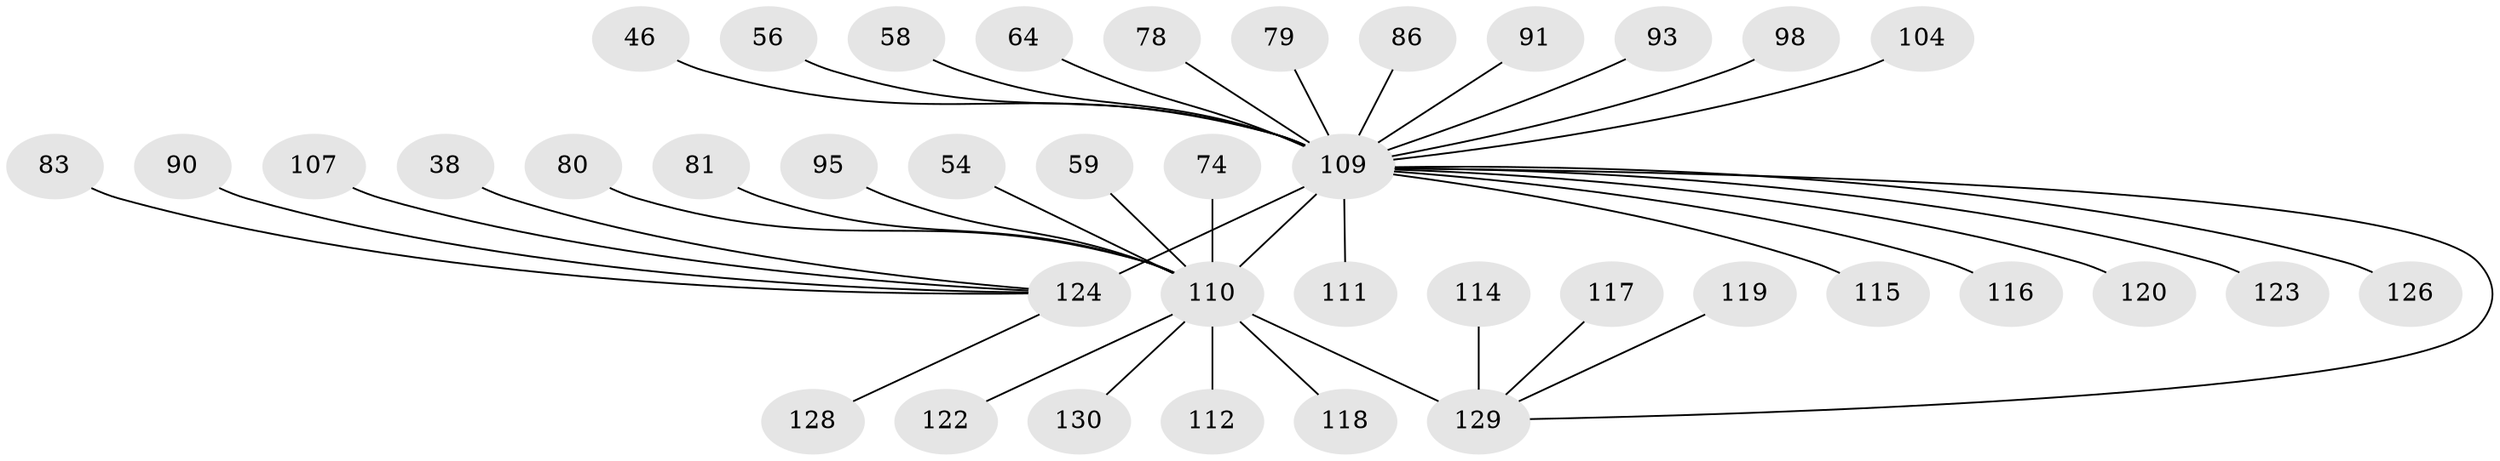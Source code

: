 // original degree distribution, {4: 0.046153846153846156, 8: 0.023076923076923078, 10: 0.007692307692307693, 17: 0.007692307692307693, 9: 0.007692307692307693, 2: 0.2, 6: 0.03076923076923077, 5: 0.046153846153846156, 1: 0.5461538461538461, 13: 0.007692307692307693, 3: 0.07692307692307693}
// Generated by graph-tools (version 1.1) at 2025/50/03/04/25 21:50:30]
// undirected, 39 vertices, 39 edges
graph export_dot {
graph [start="1"]
  node [color=gray90,style=filled];
  38;
  46;
  54;
  56;
  58;
  59;
  64 [super="+53"];
  74;
  78 [super="+50"];
  79 [super="+69"];
  80;
  81;
  83;
  86;
  90 [super="+66"];
  91;
  93 [super="+25+71+42+92"];
  95;
  98;
  104;
  107;
  109 [super="+106+108+65+43"];
  110 [super="+55+62+105+12+34+37+44+48"];
  111;
  112;
  114;
  115;
  116 [super="+113"];
  117;
  118;
  119;
  120;
  122;
  123 [super="+18"];
  124 [super="+31+47"];
  126 [super="+121"];
  128 [super="+67"];
  129 [super="+57+27+82+125+39+89+97+84+103+127"];
  130;
  38 -- 124;
  46 -- 109;
  54 -- 110;
  56 -- 109;
  58 -- 109;
  59 -- 110;
  64 -- 109;
  74 -- 110;
  78 -- 109;
  79 -- 109;
  80 -- 110;
  81 -- 110;
  83 -- 124;
  86 -- 109;
  90 -- 124;
  91 -- 109;
  93 -- 109 [weight=2];
  95 -- 110;
  98 -- 109;
  104 -- 109;
  107 -- 124;
  109 -- 124 [weight=9];
  109 -- 120;
  109 -- 111;
  109 -- 110 [weight=8];
  109 -- 115;
  109 -- 116;
  109 -- 123;
  109 -- 126;
  109 -- 129 [weight=2];
  110 -- 129 [weight=5];
  110 -- 130;
  110 -- 112;
  110 -- 118;
  110 -- 122;
  114 -- 129;
  117 -- 129;
  119 -- 129;
  124 -- 128;
}
